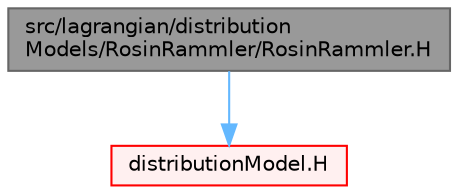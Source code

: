 digraph "src/lagrangian/distributionModels/RosinRammler/RosinRammler.H"
{
 // LATEX_PDF_SIZE
  bgcolor="transparent";
  edge [fontname=Helvetica,fontsize=10,labelfontname=Helvetica,labelfontsize=10];
  node [fontname=Helvetica,fontsize=10,shape=box,height=0.2,width=0.4];
  Node1 [id="Node000001",label="src/lagrangian/distribution\lModels/RosinRammler/RosinRammler.H",height=0.2,width=0.4,color="gray40", fillcolor="grey60", style="filled", fontcolor="black",tooltip=" "];
  Node1 -> Node2 [id="edge1_Node000001_Node000002",color="steelblue1",style="solid",tooltip=" "];
  Node2 [id="Node000002",label="distributionModel.H",height=0.2,width=0.4,color="red", fillcolor="#FFF0F0", style="filled",URL="$distributionModel_8H.html",tooltip=" "];
}
